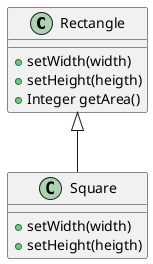 @startuml

class Rectangle{
    +setWidth(width)
    +setHeight(heigth)
    +Integer getArea()
}

class Square {
    +setWidth(width)
    +setHeight(heigth)
}

Rectangle <|--down Square

@enduml